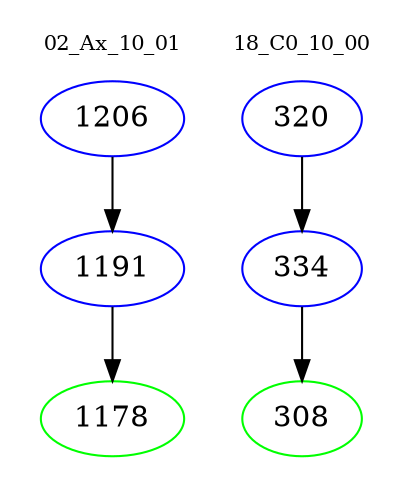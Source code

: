 digraph{
subgraph cluster_0 {
color = white
label = "02_Ax_10_01";
fontsize=10;
T0_1206 [label="1206", color="blue"]
T0_1206 -> T0_1191 [color="black"]
T0_1191 [label="1191", color="blue"]
T0_1191 -> T0_1178 [color="black"]
T0_1178 [label="1178", color="green"]
}
subgraph cluster_1 {
color = white
label = "18_C0_10_00";
fontsize=10;
T1_320 [label="320", color="blue"]
T1_320 -> T1_334 [color="black"]
T1_334 [label="334", color="blue"]
T1_334 -> T1_308 [color="black"]
T1_308 [label="308", color="green"]
}
}
